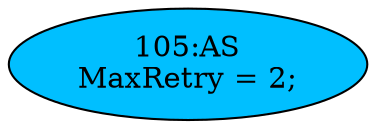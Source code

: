 strict digraph "" {
	node [label="\N"];
	"105:AS"	 [ast="<pyverilog.vparser.ast.Assign object at 0x7fdff6fbc890>",
		def_var="['MaxRetry']",
		fillcolor=deepskyblue,
		label="105:AS
MaxRetry = 2;",
		statements="[]",
		style=filled,
		typ=Assign,
		use_var="[]"];
}

